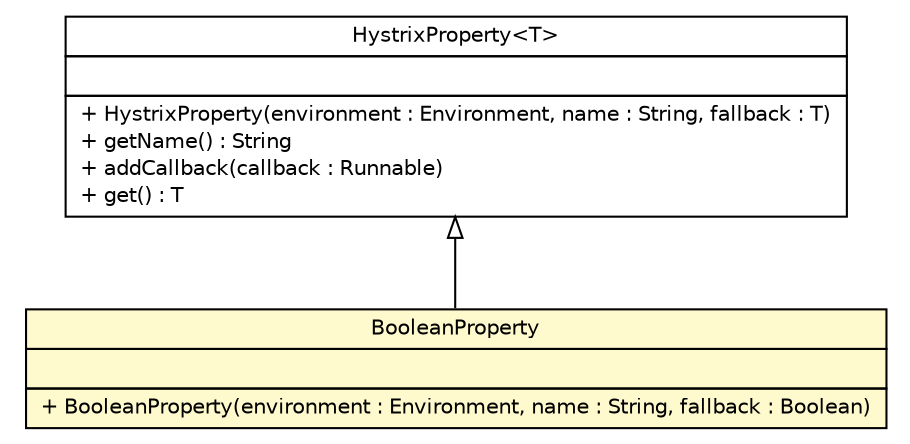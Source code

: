 #!/usr/local/bin/dot
#
# Class diagram 
# Generated by UMLGraph version R5_6-24-gf6e263 (http://www.umlgraph.org/)
#

digraph G {
	edge [fontname="Helvetica",fontsize=10,labelfontname="Helvetica",labelfontsize=10];
	node [fontname="Helvetica",fontsize=10,shape=plaintext];
	nodesep=0.25;
	ranksep=0.5;
	// com.yirendai.oss.lib.histrix.config.HystrixProperty<T>
	c76 [label=<<table title="com.yirendai.oss.lib.histrix.config.HystrixProperty" border="0" cellborder="1" cellspacing="0" cellpadding="2" port="p" href="./HystrixProperty.html">
		<tr><td><table border="0" cellspacing="0" cellpadding="1">
<tr><td align="center" balign="center"> HystrixProperty&lt;T&gt; </td></tr>
		</table></td></tr>
		<tr><td><table border="0" cellspacing="0" cellpadding="1">
<tr><td align="left" balign="left">  </td></tr>
		</table></td></tr>
		<tr><td><table border="0" cellspacing="0" cellpadding="1">
<tr><td align="left" balign="left"> + HystrixProperty(environment : Environment, name : String, fallback : T) </td></tr>
<tr><td align="left" balign="left"> + getName() : String </td></tr>
<tr><td align="left" balign="left"> + addCallback(callback : Runnable) </td></tr>
<tr><td align="left" balign="left"> + get() : T </td></tr>
		</table></td></tr>
		</table>>, URL="./HystrixProperty.html", fontname="Helvetica", fontcolor="black", fontsize=10.0];
	// com.yirendai.oss.lib.histrix.config.HystrixProperty.BooleanProperty
	c77 [label=<<table title="com.yirendai.oss.lib.histrix.config.HystrixProperty.BooleanProperty" border="0" cellborder="1" cellspacing="0" cellpadding="2" port="p" bgcolor="lemonChiffon" href="./HystrixProperty.BooleanProperty.html">
		<tr><td><table border="0" cellspacing="0" cellpadding="1">
<tr><td align="center" balign="center"> BooleanProperty </td></tr>
		</table></td></tr>
		<tr><td><table border="0" cellspacing="0" cellpadding="1">
<tr><td align="left" balign="left">  </td></tr>
		</table></td></tr>
		<tr><td><table border="0" cellspacing="0" cellpadding="1">
<tr><td align="left" balign="left"> + BooleanProperty(environment : Environment, name : String, fallback : Boolean) </td></tr>
		</table></td></tr>
		</table>>, URL="./HystrixProperty.BooleanProperty.html", fontname="Helvetica", fontcolor="black", fontsize=10.0];
	//com.yirendai.oss.lib.histrix.config.HystrixProperty.BooleanProperty extends com.yirendai.oss.lib.histrix.config.HystrixProperty<java.lang.Boolean>
	c76:p -> c77:p [dir=back,arrowtail=empty];
}

